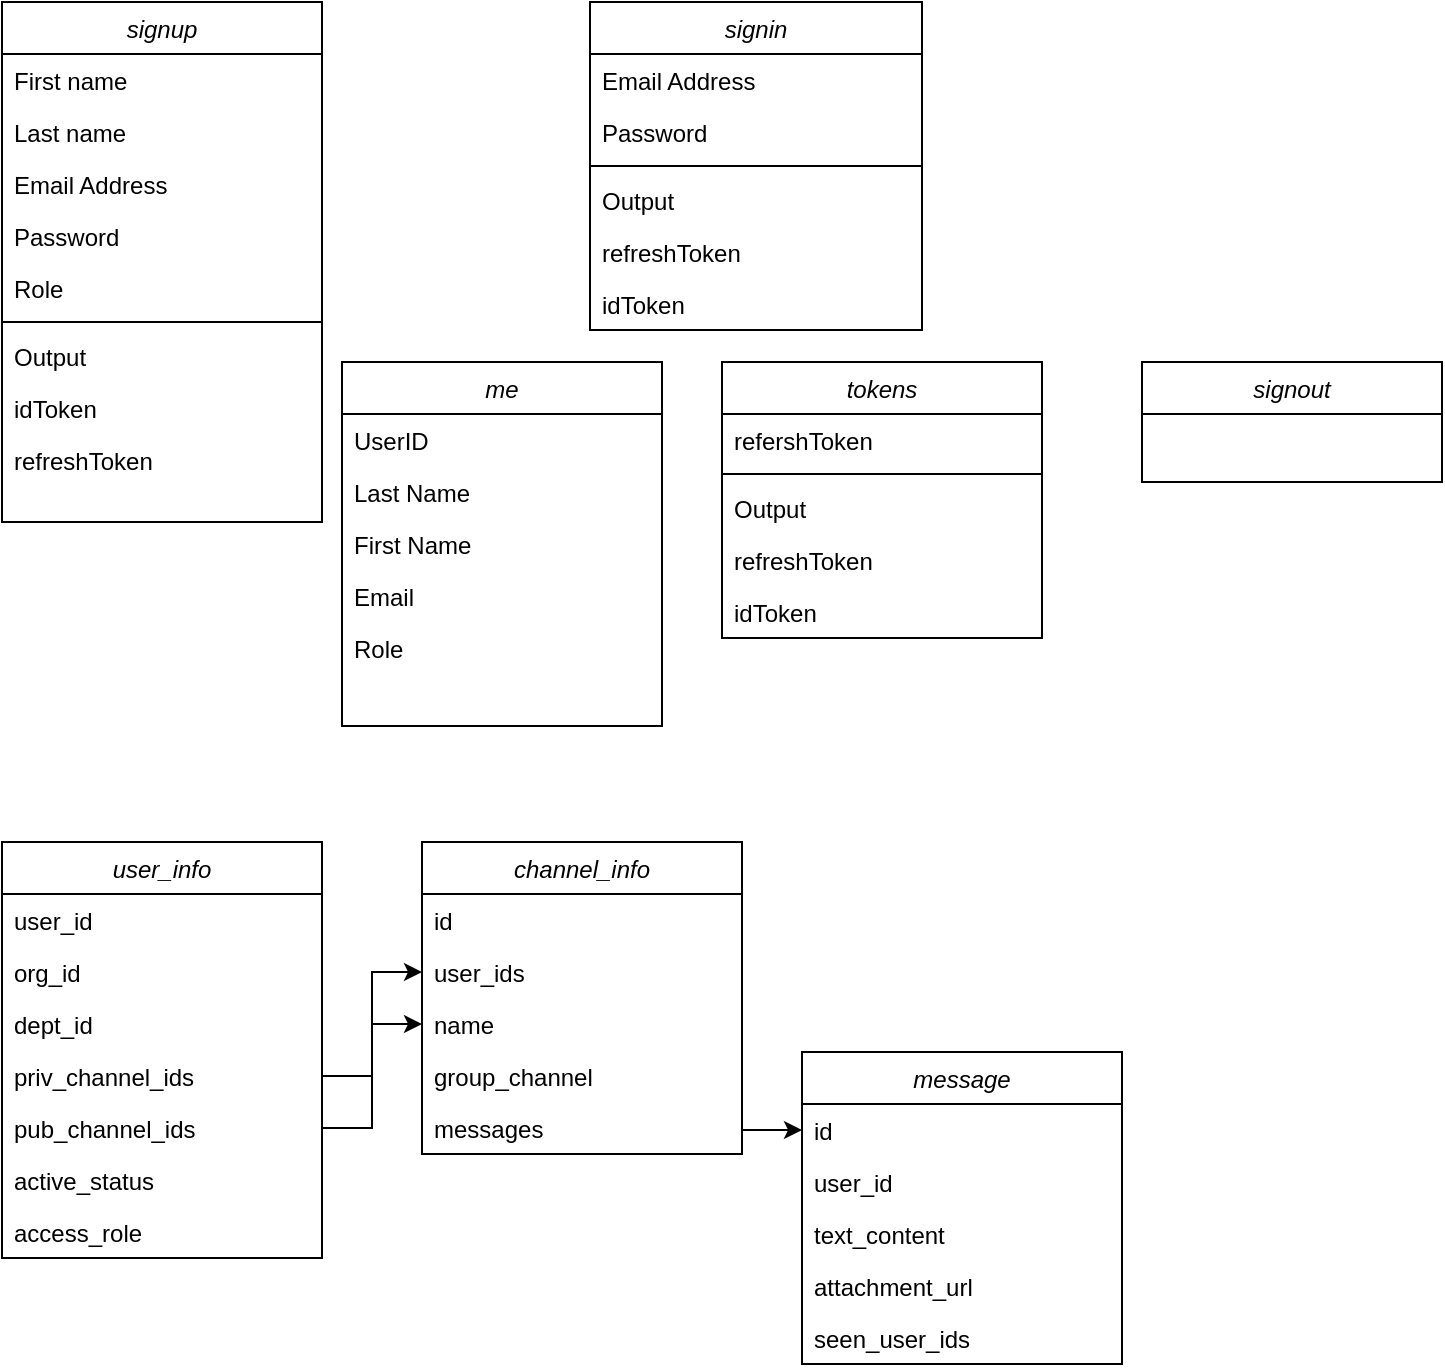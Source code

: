 <mxfile version="20.0.3" type="github" pages="2">
  <diagram id="C5RBs43oDa-KdzZeNtuy" name="Page-1">
    <mxGraphModel dx="796" dy="493" grid="1" gridSize="10" guides="1" tooltips="1" connect="1" arrows="1" fold="1" page="1" pageScale="1" pageWidth="827" pageHeight="1169" math="0" shadow="0">
      <root>
        <mxCell id="WIyWlLk6GJQsqaUBKTNV-0" />
        <mxCell id="WIyWlLk6GJQsqaUBKTNV-1" parent="WIyWlLk6GJQsqaUBKTNV-0" />
        <mxCell id="zkfFHV4jXpPFQw0GAbJ--0" value="signup" style="swimlane;fontStyle=2;align=center;verticalAlign=top;childLayout=stackLayout;horizontal=1;startSize=26;horizontalStack=0;resizeParent=1;resizeLast=0;collapsible=1;marginBottom=0;rounded=0;shadow=0;strokeWidth=1;" parent="WIyWlLk6GJQsqaUBKTNV-1" vertex="1">
          <mxGeometry x="40" y="60" width="160" height="260" as="geometry">
            <mxRectangle x="230" y="140" width="160" height="26" as="alternateBounds" />
          </mxGeometry>
        </mxCell>
        <mxCell id="zkfFHV4jXpPFQw0GAbJ--1" value="First name" style="text;align=left;verticalAlign=top;spacingLeft=4;spacingRight=4;overflow=hidden;rotatable=0;points=[[0,0.5],[1,0.5]];portConstraint=eastwest;" parent="zkfFHV4jXpPFQw0GAbJ--0" vertex="1">
          <mxGeometry y="26" width="160" height="26" as="geometry" />
        </mxCell>
        <mxCell id="zkfFHV4jXpPFQw0GAbJ--2" value="Last name" style="text;align=left;verticalAlign=top;spacingLeft=4;spacingRight=4;overflow=hidden;rotatable=0;points=[[0,0.5],[1,0.5]];portConstraint=eastwest;rounded=0;shadow=0;html=0;" parent="zkfFHV4jXpPFQw0GAbJ--0" vertex="1">
          <mxGeometry y="52" width="160" height="26" as="geometry" />
        </mxCell>
        <mxCell id="zkfFHV4jXpPFQw0GAbJ--3" value="Email Address" style="text;align=left;verticalAlign=top;spacingLeft=4;spacingRight=4;overflow=hidden;rotatable=0;points=[[0,0.5],[1,0.5]];portConstraint=eastwest;rounded=0;shadow=0;html=0;" parent="zkfFHV4jXpPFQw0GAbJ--0" vertex="1">
          <mxGeometry y="78" width="160" height="26" as="geometry" />
        </mxCell>
        <mxCell id="beY3qL6hlVnq8ZqMVlXu-26" value="Password" style="text;align=left;verticalAlign=top;spacingLeft=4;spacingRight=4;overflow=hidden;rotatable=0;points=[[0,0.5],[1,0.5]];portConstraint=eastwest;rounded=0;shadow=0;html=0;" vertex="1" parent="zkfFHV4jXpPFQw0GAbJ--0">
          <mxGeometry y="104" width="160" height="26" as="geometry" />
        </mxCell>
        <mxCell id="beY3qL6hlVnq8ZqMVlXu-28" value="Role" style="text;align=left;verticalAlign=top;spacingLeft=4;spacingRight=4;overflow=hidden;rotatable=0;points=[[0,0.5],[1,0.5]];portConstraint=eastwest;rounded=0;shadow=0;html=0;" vertex="1" parent="zkfFHV4jXpPFQw0GAbJ--0">
          <mxGeometry y="130" width="160" height="26" as="geometry" />
        </mxCell>
        <mxCell id="e3GCCsx-ERKOJwG-igow-7" value="" style="line;html=1;strokeWidth=1;align=left;verticalAlign=middle;spacingTop=-1;spacingLeft=3;spacingRight=3;rotatable=0;labelPosition=right;points=[];portConstraint=eastwest;" vertex="1" parent="zkfFHV4jXpPFQw0GAbJ--0">
          <mxGeometry y="156" width="160" height="8" as="geometry" />
        </mxCell>
        <mxCell id="beY3qL6hlVnq8ZqMVlXu-27" value="Output" style="text;align=left;verticalAlign=top;spacingLeft=4;spacingRight=4;overflow=hidden;rotatable=0;points=[[0,0.5],[1,0.5]];portConstraint=eastwest;rounded=0;shadow=0;html=0;" vertex="1" parent="zkfFHV4jXpPFQw0GAbJ--0">
          <mxGeometry y="164" width="160" height="26" as="geometry" />
        </mxCell>
        <mxCell id="e3GCCsx-ERKOJwG-igow-1" value="idToken" style="text;align=left;verticalAlign=top;spacingLeft=4;spacingRight=4;overflow=hidden;rotatable=0;points=[[0,0.5],[1,0.5]];portConstraint=eastwest;rounded=0;shadow=0;html=0;" vertex="1" parent="zkfFHV4jXpPFQw0GAbJ--0">
          <mxGeometry y="190" width="160" height="26" as="geometry" />
        </mxCell>
        <mxCell id="e3GCCsx-ERKOJwG-igow-0" value="refreshToken" style="text;align=left;verticalAlign=top;spacingLeft=4;spacingRight=4;overflow=hidden;rotatable=0;points=[[0,0.5],[1,0.5]];portConstraint=eastwest;rounded=0;shadow=0;html=0;" vertex="1" parent="zkfFHV4jXpPFQw0GAbJ--0">
          <mxGeometry y="216" width="160" height="26" as="geometry" />
        </mxCell>
        <mxCell id="beY3qL6hlVnq8ZqMVlXu-0" value="signin" style="swimlane;fontStyle=2;align=center;verticalAlign=top;childLayout=stackLayout;horizontal=1;startSize=26;horizontalStack=0;resizeParent=1;resizeLast=0;collapsible=1;marginBottom=0;rounded=0;shadow=0;strokeWidth=1;" vertex="1" parent="WIyWlLk6GJQsqaUBKTNV-1">
          <mxGeometry x="334" y="60" width="166" height="164" as="geometry">
            <mxRectangle x="230" y="140" width="160" height="26" as="alternateBounds" />
          </mxGeometry>
        </mxCell>
        <mxCell id="beY3qL6hlVnq8ZqMVlXu-2" value="Email Address" style="text;align=left;verticalAlign=top;spacingLeft=4;spacingRight=4;overflow=hidden;rotatable=0;points=[[0,0.5],[1,0.5]];portConstraint=eastwest;rounded=0;shadow=0;html=0;" vertex="1" parent="beY3qL6hlVnq8ZqMVlXu-0">
          <mxGeometry y="26" width="166" height="26" as="geometry" />
        </mxCell>
        <mxCell id="beY3qL6hlVnq8ZqMVlXu-3" value="Password" style="text;align=left;verticalAlign=top;spacingLeft=4;spacingRight=4;overflow=hidden;rotatable=0;points=[[0,0.5],[1,0.5]];portConstraint=eastwest;rounded=0;shadow=0;html=0;" vertex="1" parent="beY3qL6hlVnq8ZqMVlXu-0">
          <mxGeometry y="52" width="166" height="26" as="geometry" />
        </mxCell>
        <mxCell id="e3GCCsx-ERKOJwG-igow-8" value="" style="line;html=1;strokeWidth=1;align=left;verticalAlign=middle;spacingTop=-1;spacingLeft=3;spacingRight=3;rotatable=0;labelPosition=right;points=[];portConstraint=eastwest;" vertex="1" parent="beY3qL6hlVnq8ZqMVlXu-0">
          <mxGeometry y="78" width="166" height="8" as="geometry" />
        </mxCell>
        <mxCell id="e3GCCsx-ERKOJwG-igow-4" value="Output" style="text;align=left;verticalAlign=top;spacingLeft=4;spacingRight=4;overflow=hidden;rotatable=0;points=[[0,0.5],[1,0.5]];portConstraint=eastwest;rounded=0;shadow=0;html=0;" vertex="1" parent="beY3qL6hlVnq8ZqMVlXu-0">
          <mxGeometry y="86" width="166" height="26" as="geometry" />
        </mxCell>
        <mxCell id="e3GCCsx-ERKOJwG-igow-6" value="refreshToken" style="text;align=left;verticalAlign=top;spacingLeft=4;spacingRight=4;overflow=hidden;rotatable=0;points=[[0,0.5],[1,0.5]];portConstraint=eastwest;rounded=0;shadow=0;html=0;" vertex="1" parent="beY3qL6hlVnq8ZqMVlXu-0">
          <mxGeometry y="112" width="166" height="26" as="geometry" />
        </mxCell>
        <mxCell id="e3GCCsx-ERKOJwG-igow-5" value="idToken" style="text;align=left;verticalAlign=top;spacingLeft=4;spacingRight=4;overflow=hidden;rotatable=0;points=[[0,0.5],[1,0.5]];portConstraint=eastwest;rounded=0;shadow=0;html=0;" vertex="1" parent="beY3qL6hlVnq8ZqMVlXu-0">
          <mxGeometry y="138" width="166" height="26" as="geometry" />
        </mxCell>
        <mxCell id="beY3qL6hlVnq8ZqMVlXu-6" value="signout" style="swimlane;fontStyle=2;align=center;verticalAlign=top;childLayout=stackLayout;horizontal=1;startSize=26;horizontalStack=0;resizeParent=1;resizeLast=0;collapsible=1;marginBottom=0;rounded=0;shadow=0;strokeWidth=1;" vertex="1" parent="WIyWlLk6GJQsqaUBKTNV-1">
          <mxGeometry x="610" y="240" width="150" height="60" as="geometry">
            <mxRectangle x="230" y="140" width="160" height="26" as="alternateBounds" />
          </mxGeometry>
        </mxCell>
        <mxCell id="beY3qL6hlVnq8ZqMVlXu-12" value="me" style="swimlane;fontStyle=2;align=center;verticalAlign=top;childLayout=stackLayout;horizontal=1;startSize=26;horizontalStack=0;resizeParent=1;resizeLast=0;collapsible=1;marginBottom=0;rounded=0;shadow=0;strokeWidth=1;" vertex="1" parent="WIyWlLk6GJQsqaUBKTNV-1">
          <mxGeometry x="210" y="240" width="160" height="182" as="geometry">
            <mxRectangle x="230" y="140" width="160" height="26" as="alternateBounds" />
          </mxGeometry>
        </mxCell>
        <mxCell id="beY3qL6hlVnq8ZqMVlXu-17" value="UserID " style="text;align=left;verticalAlign=top;spacingLeft=4;spacingRight=4;overflow=hidden;rotatable=0;points=[[0,0.5],[1,0.5]];portConstraint=eastwest;" vertex="1" parent="beY3qL6hlVnq8ZqMVlXu-12">
          <mxGeometry y="26" width="160" height="26" as="geometry" />
        </mxCell>
        <mxCell id="e3GCCsx-ERKOJwG-igow-10" value="Last Name" style="text;align=left;verticalAlign=top;spacingLeft=4;spacingRight=4;overflow=hidden;rotatable=0;points=[[0,0.5],[1,0.5]];portConstraint=eastwest;" vertex="1" parent="beY3qL6hlVnq8ZqMVlXu-12">
          <mxGeometry y="52" width="160" height="26" as="geometry" />
        </mxCell>
        <mxCell id="e3GCCsx-ERKOJwG-igow-9" value="First Name" style="text;align=left;verticalAlign=top;spacingLeft=4;spacingRight=4;overflow=hidden;rotatable=0;points=[[0,0.5],[1,0.5]];portConstraint=eastwest;" vertex="1" parent="beY3qL6hlVnq8ZqMVlXu-12">
          <mxGeometry y="78" width="160" height="26" as="geometry" />
        </mxCell>
        <mxCell id="e3GCCsx-ERKOJwG-igow-11" value="Email" style="text;align=left;verticalAlign=top;spacingLeft=4;spacingRight=4;overflow=hidden;rotatable=0;points=[[0,0.5],[1,0.5]];portConstraint=eastwest;" vertex="1" parent="beY3qL6hlVnq8ZqMVlXu-12">
          <mxGeometry y="104" width="160" height="26" as="geometry" />
        </mxCell>
        <mxCell id="e3GCCsx-ERKOJwG-igow-12" value="Role" style="text;align=left;verticalAlign=top;spacingLeft=4;spacingRight=4;overflow=hidden;rotatable=0;points=[[0,0.5],[1,0.5]];portConstraint=eastwest;" vertex="1" parent="beY3qL6hlVnq8ZqMVlXu-12">
          <mxGeometry y="130" width="160" height="26" as="geometry" />
        </mxCell>
        <mxCell id="beY3qL6hlVnq8ZqMVlXu-18" value="tokens" style="swimlane;fontStyle=2;align=center;verticalAlign=top;childLayout=stackLayout;horizontal=1;startSize=26;horizontalStack=0;resizeParent=1;resizeLast=0;collapsible=1;marginBottom=0;rounded=0;shadow=0;strokeWidth=1;" vertex="1" parent="WIyWlLk6GJQsqaUBKTNV-1">
          <mxGeometry x="400" y="240" width="160" height="138" as="geometry">
            <mxRectangle x="230" y="140" width="160" height="26" as="alternateBounds" />
          </mxGeometry>
        </mxCell>
        <mxCell id="beY3qL6hlVnq8ZqMVlXu-19" value="refershToken" style="text;align=left;verticalAlign=top;spacingLeft=4;spacingRight=4;overflow=hidden;rotatable=0;points=[[0,0.5],[1,0.5]];portConstraint=eastwest;" vertex="1" parent="beY3qL6hlVnq8ZqMVlXu-18">
          <mxGeometry y="26" width="160" height="26" as="geometry" />
        </mxCell>
        <mxCell id="beY3qL6hlVnq8ZqMVlXu-22" value="" style="line;html=1;strokeWidth=1;align=left;verticalAlign=middle;spacingTop=-1;spacingLeft=3;spacingRight=3;rotatable=0;labelPosition=right;points=[];portConstraint=eastwest;" vertex="1" parent="beY3qL6hlVnq8ZqMVlXu-18">
          <mxGeometry y="52" width="160" height="8" as="geometry" />
        </mxCell>
        <mxCell id="e3GCCsx-ERKOJwG-igow-14" value="Output" style="text;align=left;verticalAlign=top;spacingLeft=4;spacingRight=4;overflow=hidden;rotatable=0;points=[[0,0.5],[1,0.5]];portConstraint=eastwest;rounded=0;shadow=0;html=0;" vertex="1" parent="beY3qL6hlVnq8ZqMVlXu-18">
          <mxGeometry y="60" width="160" height="26" as="geometry" />
        </mxCell>
        <mxCell id="e3GCCsx-ERKOJwG-igow-15" value="refreshToken" style="text;align=left;verticalAlign=top;spacingLeft=4;spacingRight=4;overflow=hidden;rotatable=0;points=[[0,0.5],[1,0.5]];portConstraint=eastwest;rounded=0;shadow=0;html=0;" vertex="1" parent="beY3qL6hlVnq8ZqMVlXu-18">
          <mxGeometry y="86" width="160" height="26" as="geometry" />
        </mxCell>
        <mxCell id="e3GCCsx-ERKOJwG-igow-16" value="idToken" style="text;align=left;verticalAlign=top;spacingLeft=4;spacingRight=4;overflow=hidden;rotatable=0;points=[[0,0.5],[1,0.5]];portConstraint=eastwest;rounded=0;shadow=0;html=0;" vertex="1" parent="beY3qL6hlVnq8ZqMVlXu-18">
          <mxGeometry y="112" width="160" height="26" as="geometry" />
        </mxCell>
        <mxCell id="e3GCCsx-ERKOJwG-igow-18" value="user_info" style="swimlane;fontStyle=2;align=center;verticalAlign=top;childLayout=stackLayout;horizontal=1;startSize=26;horizontalStack=0;resizeParent=1;resizeLast=0;collapsible=1;marginBottom=0;rounded=0;shadow=0;strokeWidth=1;" vertex="1" parent="WIyWlLk6GJQsqaUBKTNV-1">
          <mxGeometry x="40" y="480" width="160" height="208" as="geometry">
            <mxRectangle x="230" y="140" width="160" height="26" as="alternateBounds" />
          </mxGeometry>
        </mxCell>
        <mxCell id="e3GCCsx-ERKOJwG-igow-19" value="user_id    " style="text;align=left;verticalAlign=top;spacingLeft=4;spacingRight=4;overflow=hidden;rotatable=0;points=[[0,0.5],[1,0.5]];portConstraint=eastwest;" vertex="1" parent="e3GCCsx-ERKOJwG-igow-18">
          <mxGeometry y="26" width="160" height="26" as="geometry" />
        </mxCell>
        <mxCell id="e3GCCsx-ERKOJwG-igow-26" value="org_id" style="text;align=left;verticalAlign=top;spacingLeft=4;spacingRight=4;overflow=hidden;rotatable=0;points=[[0,0.5],[1,0.5]];portConstraint=eastwest;" vertex="1" parent="e3GCCsx-ERKOJwG-igow-18">
          <mxGeometry y="52" width="160" height="26" as="geometry" />
        </mxCell>
        <mxCell id="e3GCCsx-ERKOJwG-igow-64" value="dept_id" style="text;align=left;verticalAlign=top;spacingLeft=4;spacingRight=4;overflow=hidden;rotatable=0;points=[[0,0.5],[1,0.5]];portConstraint=eastwest;" vertex="1" parent="e3GCCsx-ERKOJwG-igow-18">
          <mxGeometry y="78" width="160" height="26" as="geometry" />
        </mxCell>
        <mxCell id="e3GCCsx-ERKOJwG-igow-24" value="priv_channel_ids" style="text;align=left;verticalAlign=top;spacingLeft=4;spacingRight=4;overflow=hidden;rotatable=0;points=[[0,0.5],[1,0.5]];portConstraint=eastwest;" vertex="1" parent="e3GCCsx-ERKOJwG-igow-18">
          <mxGeometry y="104" width="160" height="26" as="geometry" />
        </mxCell>
        <mxCell id="e3GCCsx-ERKOJwG-igow-25" value="pub_channel_ids" style="text;align=left;verticalAlign=top;spacingLeft=4;spacingRight=4;overflow=hidden;rotatable=0;points=[[0,0.5],[1,0.5]];portConstraint=eastwest;" vertex="1" parent="e3GCCsx-ERKOJwG-igow-18">
          <mxGeometry y="130" width="160" height="26" as="geometry" />
        </mxCell>
        <mxCell id="e3GCCsx-ERKOJwG-igow-63" value="active_status" style="text;align=left;verticalAlign=top;spacingLeft=4;spacingRight=4;overflow=hidden;rotatable=0;points=[[0,0.5],[1,0.5]];portConstraint=eastwest;" vertex="1" parent="e3GCCsx-ERKOJwG-igow-18">
          <mxGeometry y="156" width="160" height="26" as="geometry" />
        </mxCell>
        <mxCell id="e3GCCsx-ERKOJwG-igow-65" value="access_role" style="text;align=left;verticalAlign=top;spacingLeft=4;spacingRight=4;overflow=hidden;rotatable=0;points=[[0,0.5],[1,0.5]];portConstraint=eastwest;" vertex="1" parent="e3GCCsx-ERKOJwG-igow-18">
          <mxGeometry y="182" width="160" height="26" as="geometry" />
        </mxCell>
        <mxCell id="e3GCCsx-ERKOJwG-igow-30" value="channel_info" style="swimlane;fontStyle=2;align=center;verticalAlign=top;childLayout=stackLayout;horizontal=1;startSize=26;horizontalStack=0;resizeParent=1;resizeLast=0;collapsible=1;marginBottom=0;rounded=0;shadow=0;strokeWidth=1;" vertex="1" parent="WIyWlLk6GJQsqaUBKTNV-1">
          <mxGeometry x="250" y="480" width="160" height="156" as="geometry">
            <mxRectangle x="230" y="140" width="160" height="26" as="alternateBounds" />
          </mxGeometry>
        </mxCell>
        <mxCell id="e3GCCsx-ERKOJwG-igow-31" value="id" style="text;align=left;verticalAlign=top;spacingLeft=4;spacingRight=4;overflow=hidden;rotatable=0;points=[[0,0.5],[1,0.5]];portConstraint=eastwest;" vertex="1" parent="e3GCCsx-ERKOJwG-igow-30">
          <mxGeometry y="26" width="160" height="26" as="geometry" />
        </mxCell>
        <mxCell id="e3GCCsx-ERKOJwG-igow-32" value="user_ids" style="text;align=left;verticalAlign=top;spacingLeft=4;spacingRight=4;overflow=hidden;rotatable=0;points=[[0,0.5],[1,0.5]];portConstraint=eastwest;" vertex="1" parent="e3GCCsx-ERKOJwG-igow-30">
          <mxGeometry y="52" width="160" height="26" as="geometry" />
        </mxCell>
        <mxCell id="e3GCCsx-ERKOJwG-igow-34" value="name" style="text;align=left;verticalAlign=top;spacingLeft=4;spacingRight=4;overflow=hidden;rotatable=0;points=[[0,0.5],[1,0.5]];portConstraint=eastwest;" vertex="1" parent="e3GCCsx-ERKOJwG-igow-30">
          <mxGeometry y="78" width="160" height="26" as="geometry" />
        </mxCell>
        <mxCell id="e3GCCsx-ERKOJwG-igow-62" value="group_channel" style="text;align=left;verticalAlign=top;spacingLeft=4;spacingRight=4;overflow=hidden;rotatable=0;points=[[0,0.5],[1,0.5]];portConstraint=eastwest;" vertex="1" parent="e3GCCsx-ERKOJwG-igow-30">
          <mxGeometry y="104" width="160" height="26" as="geometry" />
        </mxCell>
        <mxCell id="e3GCCsx-ERKOJwG-igow-35" value="messages" style="text;align=left;verticalAlign=top;spacingLeft=4;spacingRight=4;overflow=hidden;rotatable=0;points=[[0,0.5],[1,0.5]];portConstraint=eastwest;" vertex="1" parent="e3GCCsx-ERKOJwG-igow-30">
          <mxGeometry y="130" width="160" height="26" as="geometry" />
        </mxCell>
        <mxCell id="e3GCCsx-ERKOJwG-igow-37" style="edgeStyle=orthogonalEdgeStyle;rounded=0;orthogonalLoop=1;jettySize=auto;html=1;exitX=1;exitY=0.5;exitDx=0;exitDy=0;entryX=0;entryY=0.5;entryDx=0;entryDy=0;" edge="1" parent="WIyWlLk6GJQsqaUBKTNV-1" source="e3GCCsx-ERKOJwG-igow-24" target="e3GCCsx-ERKOJwG-igow-32">
          <mxGeometry relative="1" as="geometry" />
        </mxCell>
        <mxCell id="e3GCCsx-ERKOJwG-igow-38" style="edgeStyle=orthogonalEdgeStyle;rounded=0;orthogonalLoop=1;jettySize=auto;html=1;exitX=1;exitY=0.5;exitDx=0;exitDy=0;entryX=0;entryY=0.5;entryDx=0;entryDy=0;" edge="1" parent="WIyWlLk6GJQsqaUBKTNV-1" source="e3GCCsx-ERKOJwG-igow-25" target="e3GCCsx-ERKOJwG-igow-34">
          <mxGeometry relative="1" as="geometry" />
        </mxCell>
        <mxCell id="e3GCCsx-ERKOJwG-igow-45" value="message" style="swimlane;fontStyle=2;align=center;verticalAlign=top;childLayout=stackLayout;horizontal=1;startSize=26;horizontalStack=0;resizeParent=1;resizeLast=0;collapsible=1;marginBottom=0;rounded=0;shadow=0;strokeWidth=1;" vertex="1" parent="WIyWlLk6GJQsqaUBKTNV-1">
          <mxGeometry x="440" y="585" width="160" height="156" as="geometry">
            <mxRectangle x="230" y="140" width="160" height="26" as="alternateBounds" />
          </mxGeometry>
        </mxCell>
        <mxCell id="e3GCCsx-ERKOJwG-igow-55" value="id" style="text;align=left;verticalAlign=top;spacingLeft=4;spacingRight=4;overflow=hidden;rotatable=0;points=[[0,0.5],[1,0.5]];portConstraint=eastwest;" vertex="1" parent="e3GCCsx-ERKOJwG-igow-45">
          <mxGeometry y="26" width="160" height="26" as="geometry" />
        </mxCell>
        <mxCell id="e3GCCsx-ERKOJwG-igow-56" value="user_id" style="text;align=left;verticalAlign=top;spacingLeft=4;spacingRight=4;overflow=hidden;rotatable=0;points=[[0,0.5],[1,0.5]];portConstraint=eastwest;" vertex="1" parent="e3GCCsx-ERKOJwG-igow-45">
          <mxGeometry y="52" width="160" height="26" as="geometry" />
        </mxCell>
        <mxCell id="e3GCCsx-ERKOJwG-igow-57" value="text_content" style="text;align=left;verticalAlign=top;spacingLeft=4;spacingRight=4;overflow=hidden;rotatable=0;points=[[0,0.5],[1,0.5]];portConstraint=eastwest;" vertex="1" parent="e3GCCsx-ERKOJwG-igow-45">
          <mxGeometry y="78" width="160" height="26" as="geometry" />
        </mxCell>
        <mxCell id="e3GCCsx-ERKOJwG-igow-58" value="attachment_url" style="text;align=left;verticalAlign=top;spacingLeft=4;spacingRight=4;overflow=hidden;rotatable=0;points=[[0,0.5],[1,0.5]];portConstraint=eastwest;" vertex="1" parent="e3GCCsx-ERKOJwG-igow-45">
          <mxGeometry y="104" width="160" height="26" as="geometry" />
        </mxCell>
        <mxCell id="e3GCCsx-ERKOJwG-igow-59" value="seen_user_ids" style="text;align=left;verticalAlign=top;spacingLeft=4;spacingRight=4;overflow=hidden;rotatable=0;points=[[0,0.5],[1,0.5]];portConstraint=eastwest;" vertex="1" parent="e3GCCsx-ERKOJwG-igow-45">
          <mxGeometry y="130" width="160" height="26" as="geometry" />
        </mxCell>
        <mxCell id="e3GCCsx-ERKOJwG-igow-61" style="edgeStyle=orthogonalEdgeStyle;rounded=0;orthogonalLoop=1;jettySize=auto;html=1;exitX=1;exitY=0.5;exitDx=0;exitDy=0;entryX=0;entryY=0.5;entryDx=0;entryDy=0;" edge="1" parent="WIyWlLk6GJQsqaUBKTNV-1" source="e3GCCsx-ERKOJwG-igow-35" target="e3GCCsx-ERKOJwG-igow-55">
          <mxGeometry relative="1" as="geometry">
            <Array as="points">
              <mxPoint x="410" y="624" />
            </Array>
          </mxGeometry>
        </mxCell>
      </root>
    </mxGraphModel>
  </diagram>
  <diagram id="k4dS8wMZszchjCDRdxk0" name="Page-2">
    <mxGraphModel dx="796" dy="493" grid="1" gridSize="10" guides="1" tooltips="1" connect="1" arrows="1" fold="1" page="1" pageScale="1" pageWidth="827" pageHeight="1169" math="0" shadow="0">
      <root>
        <mxCell id="0" />
        <mxCell id="1" parent="0" />
        <mxCell id="pGrRffVp7jbAFdoGVQz1-7" value="user_info : saravanakumar" style="swimlane;fontStyle=2;align=center;verticalAlign=top;childLayout=stackLayout;horizontal=1;startSize=26;horizontalStack=0;resizeParent=1;resizeLast=0;collapsible=1;marginBottom=0;rounded=0;shadow=0;strokeWidth=1;" vertex="1" parent="1">
          <mxGeometry x="20" y="240" width="160" height="234" as="geometry">
            <mxRectangle x="230" y="140" width="160" height="26" as="alternateBounds" />
          </mxGeometry>
        </mxCell>
        <mxCell id="pGrRffVp7jbAFdoGVQz1-8" value="user_id    : 4Dfs3F" style="text;align=left;verticalAlign=top;spacingLeft=4;spacingRight=4;overflow=hidden;rotatable=0;points=[[0,0.5],[1,0.5]];portConstraint=eastwest;" vertex="1" parent="pGrRffVp7jbAFdoGVQz1-7">
          <mxGeometry y="26" width="160" height="26" as="geometry" />
        </mxCell>
        <mxCell id="pGrRffVp7jbAFdoGVQz1-9" value="org_id : O7jhG9" style="text;align=left;verticalAlign=top;spacingLeft=4;spacingRight=4;overflow=hidden;rotatable=0;points=[[0,0.5],[1,0.5]];portConstraint=eastwest;" vertex="1" parent="pGrRffVp7jbAFdoGVQz1-7">
          <mxGeometry y="52" width="160" height="26" as="geometry" />
        </mxCell>
        <mxCell id="pGrRffVp7jbAFdoGVQz1-10" value="dept_id : D67Tjh" style="text;align=left;verticalAlign=top;spacingLeft=4;spacingRight=4;overflow=hidden;rotatable=0;points=[[0,0.5],[1,0.5]];portConstraint=eastwest;" vertex="1" parent="pGrRffVp7jbAFdoGVQz1-7">
          <mxGeometry y="78" width="160" height="26" as="geometry" />
        </mxCell>
        <mxCell id="pGrRffVp7jbAFdoGVQz1-51" value="group_id : Gg7jR5" style="text;align=left;verticalAlign=top;spacingLeft=4;spacingRight=4;overflow=hidden;rotatable=0;points=[[0,0.5],[1,0.5]];portConstraint=eastwest;" vertex="1" parent="pGrRffVp7jbAFdoGVQz1-7">
          <mxGeometry y="104" width="160" height="26" as="geometry" />
        </mxCell>
        <mxCell id="pGrRffVp7jbAFdoGVQz1-11" value="priv_channel_ids : []" style="text;align=left;verticalAlign=top;spacingLeft=4;spacingRight=4;overflow=hidden;rotatable=0;points=[[0,0.5],[1,0.5]];portConstraint=eastwest;" vertex="1" parent="pGrRffVp7jbAFdoGVQz1-7">
          <mxGeometry y="130" width="160" height="26" as="geometry" />
        </mxCell>
        <mxCell id="pGrRffVp7jbAFdoGVQz1-12" value="pub_channel_ids : []" style="text;align=left;verticalAlign=top;spacingLeft=4;spacingRight=4;overflow=hidden;rotatable=0;points=[[0,0.5],[1,0.5]];portConstraint=eastwest;" vertex="1" parent="pGrRffVp7jbAFdoGVQz1-7">
          <mxGeometry y="156" width="160" height="26" as="geometry" />
        </mxCell>
        <mxCell id="pGrRffVp7jbAFdoGVQz1-13" value="active_status : true" style="text;align=left;verticalAlign=top;spacingLeft=4;spacingRight=4;overflow=hidden;rotatable=0;points=[[0,0.5],[1,0.5]];portConstraint=eastwest;" vertex="1" parent="pGrRffVp7jbAFdoGVQz1-7">
          <mxGeometry y="182" width="160" height="26" as="geometry" />
        </mxCell>
        <mxCell id="pGrRffVp7jbAFdoGVQz1-14" value="access_role : member" style="text;align=left;verticalAlign=top;spacingLeft=4;spacingRight=4;overflow=hidden;rotatable=0;points=[[0,0.5],[1,0.5]];portConstraint=eastwest;" vertex="1" parent="pGrRffVp7jbAFdoGVQz1-7">
          <mxGeometry y="208" width="160" height="26" as="geometry" />
        </mxCell>
        <mxCell id="pGrRffVp7jbAFdoGVQz1-15" value="channel_info" style="swimlane;fontStyle=2;align=center;verticalAlign=top;childLayout=stackLayout;horizontal=1;startSize=26;horizontalStack=0;resizeParent=1;resizeLast=0;collapsible=1;marginBottom=0;rounded=0;shadow=0;strokeWidth=1;" vertex="1" parent="1">
          <mxGeometry x="530" y="240" width="160" height="230" as="geometry">
            <mxRectangle x="230" y="140" width="160" height="26" as="alternateBounds" />
          </mxGeometry>
        </mxCell>
        <mxCell id="pGrRffVp7jbAFdoGVQz1-16" value="id : 4FdfD4" style="text;align=left;verticalAlign=top;spacingLeft=4;spacingRight=4;overflow=hidden;rotatable=0;points=[[0,0.5],[1,0.5]];portConstraint=eastwest;" vertex="1" parent="pGrRffVp7jbAFdoGVQz1-15">
          <mxGeometry y="26" width="160" height="26" as="geometry" />
        </mxCell>
        <mxCell id="pGrRffVp7jbAFdoGVQz1-17" value="user_ids : [6Dfs3F, 4Dfs3F]" style="text;align=left;verticalAlign=top;spacingLeft=4;spacingRight=4;overflow=hidden;rotatable=0;points=[[0,0.5],[1,0.5]];portConstraint=eastwest;" vertex="1" parent="pGrRffVp7jbAFdoGVQz1-15">
          <mxGeometry y="52" width="160" height="26" as="geometry" />
        </mxCell>
        <mxCell id="pGrRffVp7jbAFdoGVQz1-18" value="name : &#39;" style="text;align=left;verticalAlign=top;spacingLeft=4;spacingRight=4;overflow=hidden;rotatable=0;points=[[0,0.5],[1,0.5]];portConstraint=eastwest;" vertex="1" parent="pGrRffVp7jbAFdoGVQz1-15">
          <mxGeometry y="78" width="160" height="26" as="geometry" />
        </mxCell>
        <mxCell id="pGrRffVp7jbAFdoGVQz1-19" value="group_channel : false" style="text;align=left;verticalAlign=top;spacingLeft=4;spacingRight=4;overflow=hidden;rotatable=0;points=[[0,0.5],[1,0.5]];portConstraint=eastwest;" vertex="1" parent="pGrRffVp7jbAFdoGVQz1-15">
          <mxGeometry y="104" width="160" height="26" as="geometry" />
        </mxCell>
        <mxCell id="pGrRffVp7jbAFdoGVQz1-20" value="message_ids : [&#xa;73fFfG, Fdg4Gd, D4Dgg4&#xa;]" style="text;align=left;verticalAlign=top;spacingLeft=4;spacingRight=4;overflow=hidden;rotatable=0;points=[[0,0.5],[1,0.5]];portConstraint=eastwest;" vertex="1" parent="pGrRffVp7jbAFdoGVQz1-15">
          <mxGeometry y="130" width="160" height="100" as="geometry" />
        </mxCell>
        <mxCell id="pGrRffVp7jbAFdoGVQz1-21" value="message" style="swimlane;fontStyle=2;align=center;verticalAlign=top;childLayout=stackLayout;horizontal=1;startSize=26;horizontalStack=0;resizeParent=1;resizeLast=0;collapsible=1;marginBottom=0;rounded=0;shadow=0;strokeWidth=1;" vertex="1" parent="1">
          <mxGeometry x="700" y="240" width="160" height="156" as="geometry">
            <mxRectangle x="230" y="140" width="160" height="26" as="alternateBounds" />
          </mxGeometry>
        </mxCell>
        <mxCell id="pGrRffVp7jbAFdoGVQz1-22" value="id : 73fFfG" style="text;align=left;verticalAlign=top;spacingLeft=4;spacingRight=4;overflow=hidden;rotatable=0;points=[[0,0.5],[1,0.5]];portConstraint=eastwest;" vertex="1" parent="pGrRffVp7jbAFdoGVQz1-21">
          <mxGeometry y="26" width="160" height="26" as="geometry" />
        </mxCell>
        <mxCell id="pGrRffVp7jbAFdoGVQz1-23" value="user_id: 6Dfs3F" style="text;align=left;verticalAlign=top;spacingLeft=4;spacingRight=4;overflow=hidden;rotatable=0;points=[[0,0.5],[1,0.5]];portConstraint=eastwest;" vertex="1" parent="pGrRffVp7jbAFdoGVQz1-21">
          <mxGeometry y="52" width="160" height="26" as="geometry" />
        </mxCell>
        <mxCell id="pGrRffVp7jbAFdoGVQz1-24" value="text_content: &quot;Hi&quot;" style="text;align=left;verticalAlign=top;spacingLeft=4;spacingRight=4;overflow=hidden;rotatable=0;points=[[0,0.5],[1,0.5]];portConstraint=eastwest;" vertex="1" parent="pGrRffVp7jbAFdoGVQz1-21">
          <mxGeometry y="78" width="160" height="26" as="geometry" />
        </mxCell>
        <mxCell id="pGrRffVp7jbAFdoGVQz1-25" value="attachment_url:&quot;&quot;" style="text;align=left;verticalAlign=top;spacingLeft=4;spacingRight=4;overflow=hidden;rotatable=0;points=[[0,0.5],[1,0.5]];portConstraint=eastwest;" vertex="1" parent="pGrRffVp7jbAFdoGVQz1-21">
          <mxGeometry y="104" width="160" height="26" as="geometry" />
        </mxCell>
        <mxCell id="pGrRffVp7jbAFdoGVQz1-26" value="seen_user_ids:[4Dfs3F]" style="text;align=left;verticalAlign=top;spacingLeft=4;spacingRight=4;overflow=hidden;rotatable=0;points=[[0,0.5],[1,0.5]];portConstraint=eastwest;" vertex="1" parent="pGrRffVp7jbAFdoGVQz1-21">
          <mxGeometry y="130" width="160" height="26" as="geometry" />
        </mxCell>
        <mxCell id="pGrRffVp7jbAFdoGVQz1-27" value="saravanakumar" style="swimlane;fontStyle=2;align=center;verticalAlign=top;childLayout=stackLayout;horizontal=1;startSize=26;horizontalStack=0;resizeParent=1;resizeLast=0;collapsible=1;marginBottom=0;rounded=0;shadow=0;strokeWidth=1;" vertex="1" parent="1">
          <mxGeometry x="20" y="20" width="230" height="182" as="geometry">
            <mxRectangle x="230" y="140" width="160" height="26" as="alternateBounds" />
          </mxGeometry>
        </mxCell>
        <mxCell id="pGrRffVp7jbAFdoGVQz1-28" value="UserID : 4Dfs3F " style="text;align=left;verticalAlign=top;spacingLeft=4;spacingRight=4;overflow=hidden;rotatable=0;points=[[0,0.5],[1,0.5]];portConstraint=eastwest;" vertex="1" parent="pGrRffVp7jbAFdoGVQz1-27">
          <mxGeometry y="26" width="230" height="26" as="geometry" />
        </mxCell>
        <mxCell id="pGrRffVp7jbAFdoGVQz1-30" value="First Name : Saravanakumar" style="text;align=left;verticalAlign=top;spacingLeft=4;spacingRight=4;overflow=hidden;rotatable=0;points=[[0,0.5],[1,0.5]];portConstraint=eastwest;" vertex="1" parent="pGrRffVp7jbAFdoGVQz1-27">
          <mxGeometry y="52" width="230" height="26" as="geometry" />
        </mxCell>
        <mxCell id="pGrRffVp7jbAFdoGVQz1-29" value="Last Name : Selvam" style="text;align=left;verticalAlign=top;spacingLeft=4;spacingRight=4;overflow=hidden;rotatable=0;points=[[0,0.5],[1,0.5]];portConstraint=eastwest;" vertex="1" parent="pGrRffVp7jbAFdoGVQz1-27">
          <mxGeometry y="78" width="230" height="26" as="geometry" />
        </mxCell>
        <mxCell id="pGrRffVp7jbAFdoGVQz1-31" value="Email : saravanakumar33py@gmail.com" style="text;align=left;verticalAlign=top;spacingLeft=4;spacingRight=4;overflow=hidden;rotatable=0;points=[[0,0.5],[1,0.5]];portConstraint=eastwest;fontSize=11;" vertex="1" parent="pGrRffVp7jbAFdoGVQz1-27">
          <mxGeometry y="104" width="230" height="26" as="geometry" />
        </mxCell>
        <mxCell id="pGrRffVp7jbAFdoGVQz1-32" value="Role : Software Developer" style="text;align=left;verticalAlign=top;spacingLeft=4;spacingRight=4;overflow=hidden;rotatable=0;points=[[0,0.5],[1,0.5]];portConstraint=eastwest;" vertex="1" parent="pGrRffVp7jbAFdoGVQz1-27">
          <mxGeometry y="130" width="230" height="26" as="geometry" />
        </mxCell>
        <mxCell id="pGrRffVp7jbAFdoGVQz1-39" value="kasthoori" style="swimlane;fontStyle=2;align=center;verticalAlign=top;childLayout=stackLayout;horizontal=1;startSize=26;horizontalStack=0;resizeParent=1;resizeLast=0;collapsible=1;marginBottom=0;rounded=0;shadow=0;strokeWidth=1;" vertex="1" parent="1">
          <mxGeometry x="270" y="20" width="230" height="182" as="geometry">
            <mxRectangle x="230" y="140" width="160" height="26" as="alternateBounds" />
          </mxGeometry>
        </mxCell>
        <mxCell id="pGrRffVp7jbAFdoGVQz1-40" value="UserID : 5Dfs3F " style="text;align=left;verticalAlign=top;spacingLeft=4;spacingRight=4;overflow=hidden;rotatable=0;points=[[0,0.5],[1,0.5]];portConstraint=eastwest;" vertex="1" parent="pGrRffVp7jbAFdoGVQz1-39">
          <mxGeometry y="26" width="230" height="26" as="geometry" />
        </mxCell>
        <mxCell id="pGrRffVp7jbAFdoGVQz1-41" value="First Name : Kasthoori" style="text;align=left;verticalAlign=top;spacingLeft=4;spacingRight=4;overflow=hidden;rotatable=0;points=[[0,0.5],[1,0.5]];portConstraint=eastwest;" vertex="1" parent="pGrRffVp7jbAFdoGVQz1-39">
          <mxGeometry y="52" width="230" height="26" as="geometry" />
        </mxCell>
        <mxCell id="pGrRffVp7jbAFdoGVQz1-42" value="Last Name : Dharmalingam" style="text;align=left;verticalAlign=top;spacingLeft=4;spacingRight=4;overflow=hidden;rotatable=0;points=[[0,0.5],[1,0.5]];portConstraint=eastwest;" vertex="1" parent="pGrRffVp7jbAFdoGVQz1-39">
          <mxGeometry y="78" width="230" height="26" as="geometry" />
        </mxCell>
        <mxCell id="pGrRffVp7jbAFdoGVQz1-43" value="Email : kasthooridma@gmail.com" style="text;align=left;verticalAlign=top;spacingLeft=4;spacingRight=4;overflow=hidden;rotatable=0;points=[[0,0.5],[1,0.5]];portConstraint=eastwest;fontSize=11;" vertex="1" parent="pGrRffVp7jbAFdoGVQz1-39">
          <mxGeometry y="104" width="230" height="26" as="geometry" />
        </mxCell>
        <mxCell id="pGrRffVp7jbAFdoGVQz1-44" value="Role : Lead Soft Developer" style="text;align=left;verticalAlign=top;spacingLeft=4;spacingRight=4;overflow=hidden;rotatable=0;points=[[0,0.5],[1,0.5]];portConstraint=eastwest;" vertex="1" parent="pGrRffVp7jbAFdoGVQz1-39">
          <mxGeometry y="130" width="230" height="26" as="geometry" />
        </mxCell>
        <mxCell id="pGrRffVp7jbAFdoGVQz1-45" value="navanitha" style="swimlane;fontStyle=2;align=center;verticalAlign=top;childLayout=stackLayout;horizontal=1;startSize=26;horizontalStack=0;resizeParent=1;resizeLast=0;collapsible=1;marginBottom=0;rounded=0;shadow=0;strokeWidth=1;" vertex="1" parent="1">
          <mxGeometry x="520" y="20" width="230" height="182" as="geometry">
            <mxRectangle x="230" y="140" width="160" height="26" as="alternateBounds" />
          </mxGeometry>
        </mxCell>
        <mxCell id="pGrRffVp7jbAFdoGVQz1-46" value="UserID : 6Dfs3F " style="text;align=left;verticalAlign=top;spacingLeft=4;spacingRight=4;overflow=hidden;rotatable=0;points=[[0,0.5],[1,0.5]];portConstraint=eastwest;" vertex="1" parent="pGrRffVp7jbAFdoGVQz1-45">
          <mxGeometry y="26" width="230" height="26" as="geometry" />
        </mxCell>
        <mxCell id="pGrRffVp7jbAFdoGVQz1-47" value="First Name : Navanitha" style="text;align=left;verticalAlign=top;spacingLeft=4;spacingRight=4;overflow=hidden;rotatable=0;points=[[0,0.5],[1,0.5]];portConstraint=eastwest;" vertex="1" parent="pGrRffVp7jbAFdoGVQz1-45">
          <mxGeometry y="52" width="230" height="26" as="geometry" />
        </mxCell>
        <mxCell id="pGrRffVp7jbAFdoGVQz1-48" value="Last Name : Saravanakumar" style="text;align=left;verticalAlign=top;spacingLeft=4;spacingRight=4;overflow=hidden;rotatable=0;points=[[0,0.5],[1,0.5]];portConstraint=eastwest;" vertex="1" parent="pGrRffVp7jbAFdoGVQz1-45">
          <mxGeometry y="78" width="230" height="26" as="geometry" />
        </mxCell>
        <mxCell id="pGrRffVp7jbAFdoGVQz1-49" value="Email : navanitha@gmail.com" style="text;align=left;verticalAlign=top;spacingLeft=4;spacingRight=4;overflow=hidden;rotatable=0;points=[[0,0.5],[1,0.5]];portConstraint=eastwest;fontSize=11;" vertex="1" parent="pGrRffVp7jbAFdoGVQz1-45">
          <mxGeometry y="104" width="230" height="26" as="geometry" />
        </mxCell>
        <mxCell id="pGrRffVp7jbAFdoGVQz1-50" value="Role : Software Manager" style="text;align=left;verticalAlign=top;spacingLeft=4;spacingRight=4;overflow=hidden;rotatable=0;points=[[0,0.5],[1,0.5]];portConstraint=eastwest;" vertex="1" parent="pGrRffVp7jbAFdoGVQz1-45">
          <mxGeometry y="130" width="230" height="26" as="geometry" />
        </mxCell>
        <mxCell id="pGrRffVp7jbAFdoGVQz1-52" value="user_info : navanitha" style="swimlane;fontStyle=2;align=center;verticalAlign=top;childLayout=stackLayout;horizontal=1;startSize=26;horizontalStack=0;resizeParent=1;resizeLast=0;collapsible=1;marginBottom=0;rounded=0;shadow=0;strokeWidth=1;" vertex="1" parent="1">
          <mxGeometry x="360" y="240" width="160" height="234" as="geometry">
            <mxRectangle x="230" y="140" width="160" height="26" as="alternateBounds" />
          </mxGeometry>
        </mxCell>
        <mxCell id="pGrRffVp7jbAFdoGVQz1-53" value="user_id    : 6Dfs3F" style="text;align=left;verticalAlign=top;spacingLeft=4;spacingRight=4;overflow=hidden;rotatable=0;points=[[0,0.5],[1,0.5]];portConstraint=eastwest;" vertex="1" parent="pGrRffVp7jbAFdoGVQz1-52">
          <mxGeometry y="26" width="160" height="26" as="geometry" />
        </mxCell>
        <mxCell id="pGrRffVp7jbAFdoGVQz1-54" value="org_id : O7jhG9" style="text;align=left;verticalAlign=top;spacingLeft=4;spacingRight=4;overflow=hidden;rotatable=0;points=[[0,0.5],[1,0.5]];portConstraint=eastwest;" vertex="1" parent="pGrRffVp7jbAFdoGVQz1-52">
          <mxGeometry y="52" width="160" height="26" as="geometry" />
        </mxCell>
        <mxCell id="pGrRffVp7jbAFdoGVQz1-55" value="dept_id : D67Tjh" style="text;align=left;verticalAlign=top;spacingLeft=4;spacingRight=4;overflow=hidden;rotatable=0;points=[[0,0.5],[1,0.5]];portConstraint=eastwest;" vertex="1" parent="pGrRffVp7jbAFdoGVQz1-52">
          <mxGeometry y="78" width="160" height="26" as="geometry" />
        </mxCell>
        <mxCell id="pGrRffVp7jbAFdoGVQz1-56" value="group_id : Gg7jR5" style="text;align=left;verticalAlign=top;spacingLeft=4;spacingRight=4;overflow=hidden;rotatable=0;points=[[0,0.5],[1,0.5]];portConstraint=eastwest;" vertex="1" parent="pGrRffVp7jbAFdoGVQz1-52">
          <mxGeometry y="104" width="160" height="26" as="geometry" />
        </mxCell>
        <mxCell id="pGrRffVp7jbAFdoGVQz1-57" value="priv_channel_ids : [4FdfD4]" style="text;align=left;verticalAlign=top;spacingLeft=4;spacingRight=4;overflow=hidden;rotatable=0;points=[[0,0.5],[1,0.5]];portConstraint=eastwest;" vertex="1" parent="pGrRffVp7jbAFdoGVQz1-52">
          <mxGeometry y="130" width="160" height="26" as="geometry" />
        </mxCell>
        <mxCell id="pGrRffVp7jbAFdoGVQz1-58" value="pub_channel_ids : []" style="text;align=left;verticalAlign=top;spacingLeft=4;spacingRight=4;overflow=hidden;rotatable=0;points=[[0,0.5],[1,0.5]];portConstraint=eastwest;" vertex="1" parent="pGrRffVp7jbAFdoGVQz1-52">
          <mxGeometry y="156" width="160" height="26" as="geometry" />
        </mxCell>
        <mxCell id="pGrRffVp7jbAFdoGVQz1-59" value="active_status : true" style="text;align=left;verticalAlign=top;spacingLeft=4;spacingRight=4;overflow=hidden;rotatable=0;points=[[0,0.5],[1,0.5]];portConstraint=eastwest;" vertex="1" parent="pGrRffVp7jbAFdoGVQz1-52">
          <mxGeometry y="182" width="160" height="26" as="geometry" />
        </mxCell>
        <mxCell id="pGrRffVp7jbAFdoGVQz1-60" value="access_role : manager" style="text;align=left;verticalAlign=top;spacingLeft=4;spacingRight=4;overflow=hidden;rotatable=0;points=[[0,0.5],[1,0.5]];portConstraint=eastwest;" vertex="1" parent="pGrRffVp7jbAFdoGVQz1-52">
          <mxGeometry y="208" width="160" height="26" as="geometry" />
        </mxCell>
        <mxCell id="pGrRffVp7jbAFdoGVQz1-61" value="user_info : kasthoori" style="swimlane;fontStyle=2;align=center;verticalAlign=top;childLayout=stackLayout;horizontal=1;startSize=26;horizontalStack=0;resizeParent=1;resizeLast=0;collapsible=1;marginBottom=0;rounded=0;shadow=0;strokeWidth=1;" vertex="1" parent="1">
          <mxGeometry x="190" y="240" width="160" height="234" as="geometry">
            <mxRectangle x="230" y="140" width="160" height="26" as="alternateBounds" />
          </mxGeometry>
        </mxCell>
        <mxCell id="pGrRffVp7jbAFdoGVQz1-62" value="user_id    : 5Dfs3F" style="text;align=left;verticalAlign=top;spacingLeft=4;spacingRight=4;overflow=hidden;rotatable=0;points=[[0,0.5],[1,0.5]];portConstraint=eastwest;" vertex="1" parent="pGrRffVp7jbAFdoGVQz1-61">
          <mxGeometry y="26" width="160" height="26" as="geometry" />
        </mxCell>
        <mxCell id="pGrRffVp7jbAFdoGVQz1-63" value="org_id : O7jhG9" style="text;align=left;verticalAlign=top;spacingLeft=4;spacingRight=4;overflow=hidden;rotatable=0;points=[[0,0.5],[1,0.5]];portConstraint=eastwest;" vertex="1" parent="pGrRffVp7jbAFdoGVQz1-61">
          <mxGeometry y="52" width="160" height="26" as="geometry" />
        </mxCell>
        <mxCell id="pGrRffVp7jbAFdoGVQz1-64" value="dept_id : D67Tjh" style="text;align=left;verticalAlign=top;spacingLeft=4;spacingRight=4;overflow=hidden;rotatable=0;points=[[0,0.5],[1,0.5]];portConstraint=eastwest;" vertex="1" parent="pGrRffVp7jbAFdoGVQz1-61">
          <mxGeometry y="78" width="160" height="26" as="geometry" />
        </mxCell>
        <mxCell id="pGrRffVp7jbAFdoGVQz1-65" value="group_id : Gg7jR5" style="text;align=left;verticalAlign=top;spacingLeft=4;spacingRight=4;overflow=hidden;rotatable=0;points=[[0,0.5],[1,0.5]];portConstraint=eastwest;" vertex="1" parent="pGrRffVp7jbAFdoGVQz1-61">
          <mxGeometry y="104" width="160" height="26" as="geometry" />
        </mxCell>
        <mxCell id="pGrRffVp7jbAFdoGVQz1-66" value="priv_channel_ids : []" style="text;align=left;verticalAlign=top;spacingLeft=4;spacingRight=4;overflow=hidden;rotatable=0;points=[[0,0.5],[1,0.5]];portConstraint=eastwest;" vertex="1" parent="pGrRffVp7jbAFdoGVQz1-61">
          <mxGeometry y="130" width="160" height="26" as="geometry" />
        </mxCell>
        <mxCell id="pGrRffVp7jbAFdoGVQz1-67" value="pub_channel_ids : []" style="text;align=left;verticalAlign=top;spacingLeft=4;spacingRight=4;overflow=hidden;rotatable=0;points=[[0,0.5],[1,0.5]];portConstraint=eastwest;" vertex="1" parent="pGrRffVp7jbAFdoGVQz1-61">
          <mxGeometry y="156" width="160" height="26" as="geometry" />
        </mxCell>
        <mxCell id="pGrRffVp7jbAFdoGVQz1-68" value="active_status : true" style="text;align=left;verticalAlign=top;spacingLeft=4;spacingRight=4;overflow=hidden;rotatable=0;points=[[0,0.5],[1,0.5]];portConstraint=eastwest;" vertex="1" parent="pGrRffVp7jbAFdoGVQz1-61">
          <mxGeometry y="182" width="160" height="26" as="geometry" />
        </mxCell>
        <mxCell id="pGrRffVp7jbAFdoGVQz1-69" value="access_role : leader" style="text;align=left;verticalAlign=top;spacingLeft=4;spacingRight=4;overflow=hidden;rotatable=0;points=[[0,0.5],[1,0.5]];portConstraint=eastwest;" vertex="1" parent="pGrRffVp7jbAFdoGVQz1-61">
          <mxGeometry y="208" width="160" height="26" as="geometry" />
        </mxCell>
        <mxCell id="pGrRffVp7jbAFdoGVQz1-98" value="message" style="swimlane;fontStyle=2;align=center;verticalAlign=top;childLayout=stackLayout;horizontal=1;startSize=26;horizontalStack=0;resizeParent=1;resizeLast=0;collapsible=1;marginBottom=0;rounded=0;shadow=0;strokeWidth=1;" vertex="1" parent="1">
          <mxGeometry x="700" y="406" width="160" height="156" as="geometry">
            <mxRectangle x="230" y="140" width="160" height="26" as="alternateBounds" />
          </mxGeometry>
        </mxCell>
        <mxCell id="pGrRffVp7jbAFdoGVQz1-99" value="id : D4Dgg4" style="text;align=left;verticalAlign=top;spacingLeft=4;spacingRight=4;overflow=hidden;rotatable=0;points=[[0,0.5],[1,0.5]];portConstraint=eastwest;" vertex="1" parent="pGrRffVp7jbAFdoGVQz1-98">
          <mxGeometry y="26" width="160" height="26" as="geometry" />
        </mxCell>
        <mxCell id="pGrRffVp7jbAFdoGVQz1-100" value="user_id: 6Dfs3F" style="text;align=left;verticalAlign=top;spacingLeft=4;spacingRight=4;overflow=hidden;rotatable=0;points=[[0,0.5],[1,0.5]];portConstraint=eastwest;" vertex="1" parent="pGrRffVp7jbAFdoGVQz1-98">
          <mxGeometry y="52" width="160" height="26" as="geometry" />
        </mxCell>
        <mxCell id="pGrRffVp7jbAFdoGVQz1-101" value="text_content: &quot;How are you?&quot;" style="text;align=left;verticalAlign=top;spacingLeft=4;spacingRight=4;overflow=hidden;rotatable=0;points=[[0,0.5],[1,0.5]];portConstraint=eastwest;" vertex="1" parent="pGrRffVp7jbAFdoGVQz1-98">
          <mxGeometry y="78" width="160" height="26" as="geometry" />
        </mxCell>
        <mxCell id="pGrRffVp7jbAFdoGVQz1-102" value="attachment_url:&quot;&quot;" style="text;align=left;verticalAlign=top;spacingLeft=4;spacingRight=4;overflow=hidden;rotatable=0;points=[[0,0.5],[1,0.5]];portConstraint=eastwest;" vertex="1" parent="pGrRffVp7jbAFdoGVQz1-98">
          <mxGeometry y="104" width="160" height="26" as="geometry" />
        </mxCell>
        <mxCell id="pGrRffVp7jbAFdoGVQz1-103" value="seen_user_ids:[]" style="text;align=left;verticalAlign=top;spacingLeft=4;spacingRight=4;overflow=hidden;rotatable=0;points=[[0,0.5],[1,0.5]];portConstraint=eastwest;" vertex="1" parent="pGrRffVp7jbAFdoGVQz1-98">
          <mxGeometry y="130" width="160" height="26" as="geometry" />
        </mxCell>
        <mxCell id="pGrRffVp7jbAFdoGVQz1-110" value="message" style="swimlane;fontStyle=2;align=center;verticalAlign=top;childLayout=stackLayout;horizontal=1;startSize=26;horizontalStack=0;resizeParent=1;resizeLast=0;collapsible=1;marginBottom=0;rounded=0;shadow=0;strokeWidth=1;" vertex="1" parent="1">
          <mxGeometry x="880" y="240" width="160" height="156" as="geometry">
            <mxRectangle x="230" y="140" width="160" height="26" as="alternateBounds" />
          </mxGeometry>
        </mxCell>
        <mxCell id="pGrRffVp7jbAFdoGVQz1-111" value="id : Fdg4Gd" style="text;align=left;verticalAlign=top;spacingLeft=4;spacingRight=4;overflow=hidden;rotatable=0;points=[[0,0.5],[1,0.5]];portConstraint=eastwest;" vertex="1" parent="pGrRffVp7jbAFdoGVQz1-110">
          <mxGeometry y="26" width="160" height="26" as="geometry" />
        </mxCell>
        <mxCell id="pGrRffVp7jbAFdoGVQz1-112" value="user_id: 4Dfs3F" style="text;align=left;verticalAlign=top;spacingLeft=4;spacingRight=4;overflow=hidden;rotatable=0;points=[[0,0.5],[1,0.5]];portConstraint=eastwest;" vertex="1" parent="pGrRffVp7jbAFdoGVQz1-110">
          <mxGeometry y="52" width="160" height="26" as="geometry" />
        </mxCell>
        <mxCell id="pGrRffVp7jbAFdoGVQz1-113" value="text_content: &quot;Hi&quot;" style="text;align=left;verticalAlign=top;spacingLeft=4;spacingRight=4;overflow=hidden;rotatable=0;points=[[0,0.5],[1,0.5]];portConstraint=eastwest;" vertex="1" parent="pGrRffVp7jbAFdoGVQz1-110">
          <mxGeometry y="78" width="160" height="26" as="geometry" />
        </mxCell>
        <mxCell id="pGrRffVp7jbAFdoGVQz1-114" value="attachment_url:&quot;&quot;" style="text;align=left;verticalAlign=top;spacingLeft=4;spacingRight=4;overflow=hidden;rotatable=0;points=[[0,0.5],[1,0.5]];portConstraint=eastwest;" vertex="1" parent="pGrRffVp7jbAFdoGVQz1-110">
          <mxGeometry y="104" width="160" height="26" as="geometry" />
        </mxCell>
        <mxCell id="pGrRffVp7jbAFdoGVQz1-115" value="seen_user_ids:[4Dfs3F]" style="text;align=left;verticalAlign=top;spacingLeft=4;spacingRight=4;overflow=hidden;rotatable=0;points=[[0,0.5],[1,0.5]];portConstraint=eastwest;" vertex="1" parent="pGrRffVp7jbAFdoGVQz1-110">
          <mxGeometry y="130" width="160" height="26" as="geometry" />
        </mxCell>
      </root>
    </mxGraphModel>
  </diagram>
</mxfile>
